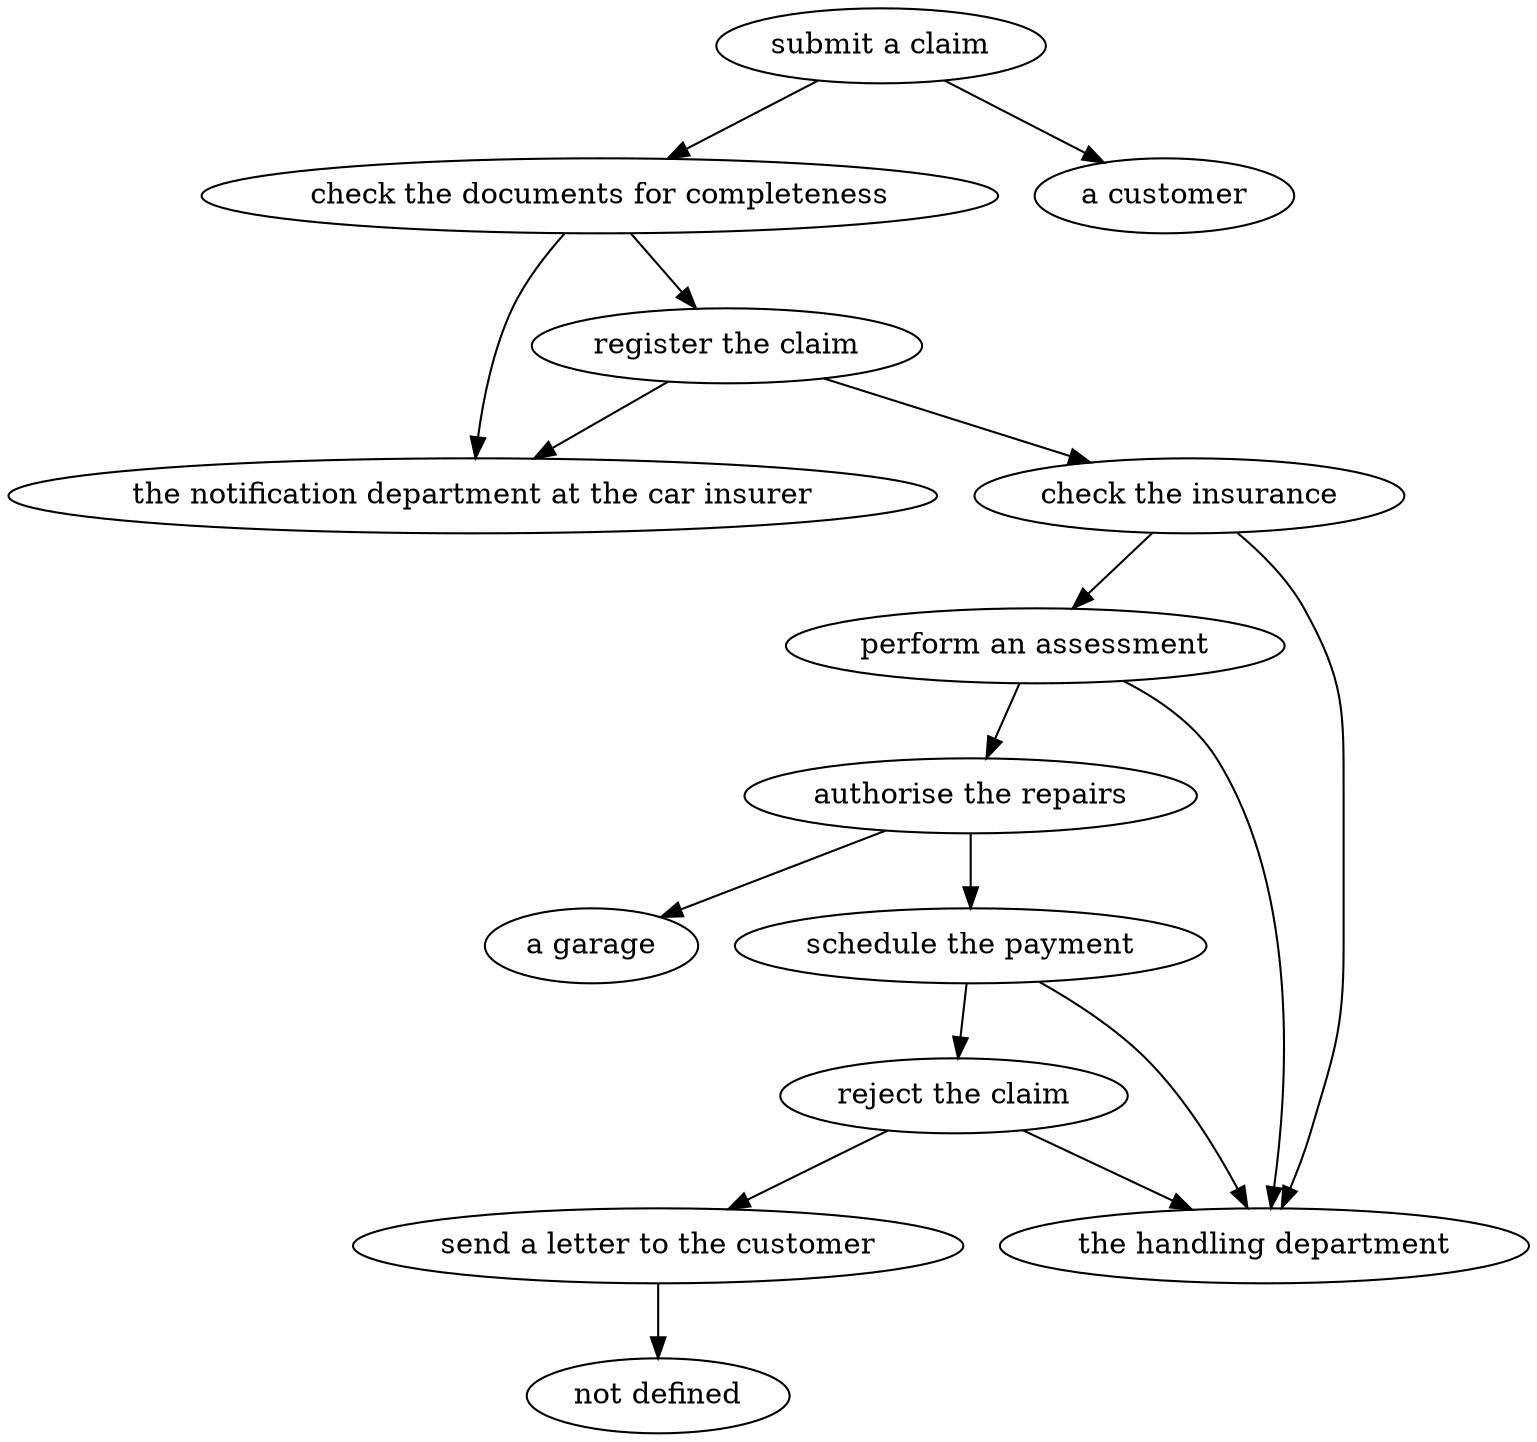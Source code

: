 strict digraph "doc-3.8" {
	graph [name="doc-3.8"];
	"submit a claim"	[attrs="{'type': 'Activity', 'label': 'submit a claim'}"];
	"check the documents for completeness"	[attrs="{'type': 'Activity', 'label': 'check the documents for completeness'}"];
	"submit a claim" -> "check the documents for completeness"	[attrs="{'type': 'flow', 'label': 'flow'}"];
	"a customer"	[attrs="{'type': 'Actor', 'label': 'a customer'}"];
	"submit a claim" -> "a customer"	[attrs="{'type': 'actor performer', 'label': 'actor performer'}"];
	"register the claim"	[attrs="{'type': 'Activity', 'label': 'register the claim'}"];
	"check the documents for completeness" -> "register the claim"	[attrs="{'type': 'flow', 'label': 'flow'}"];
	"the notification department at the car insurer"	[attrs="{'type': 'Actor', 'label': 'the notification department at the car insurer'}"];
	"check the documents for completeness" -> "the notification department at the car insurer"	[attrs="{'type': 'actor performer', 'label': 'actor performer'}"];
	"check the insurance"	[attrs="{'type': 'Activity', 'label': 'check the insurance'}"];
	"register the claim" -> "check the insurance"	[attrs="{'type': 'flow', 'label': 'flow'}"];
	"register the claim" -> "the notification department at the car insurer"	[attrs="{'type': 'actor performer', 'label': 'actor performer'}"];
	"perform an assessment"	[attrs="{'type': 'Activity', 'label': 'perform an assessment'}"];
	"check the insurance" -> "perform an assessment"	[attrs="{'type': 'flow', 'label': 'flow'}"];
	"the handling department"	[attrs="{'type': 'Actor', 'label': 'the handling department'}"];
	"check the insurance" -> "the handling department"	[attrs="{'type': 'actor performer', 'label': 'actor performer'}"];
	"authorise the repairs"	[attrs="{'type': 'Activity', 'label': 'authorise the repairs'}"];
	"perform an assessment" -> "authorise the repairs"	[attrs="{'type': 'flow', 'label': 'flow'}"];
	"perform an assessment" -> "the handling department"	[attrs="{'type': 'actor performer', 'label': 'actor performer'}"];
	"schedule the payment"	[attrs="{'type': 'Activity', 'label': 'schedule the payment'}"];
	"authorise the repairs" -> "schedule the payment"	[attrs="{'type': 'flow', 'label': 'flow'}"];
	"a garage"	[attrs="{'type': 'Actor', 'label': 'a garage'}"];
	"authorise the repairs" -> "a garage"	[attrs="{'type': 'actor performer', 'label': 'actor performer'}"];
	"reject the claim"	[attrs="{'type': 'Activity', 'label': 'reject the claim'}"];
	"schedule the payment" -> "reject the claim"	[attrs="{'type': 'flow', 'label': 'flow'}"];
	"schedule the payment" -> "the handling department"	[attrs="{'type': 'actor performer', 'label': 'actor performer'}"];
	"send a letter to the customer"	[attrs="{'type': 'Activity', 'label': 'send a letter to the customer'}"];
	"reject the claim" -> "send a letter to the customer"	[attrs="{'type': 'flow', 'label': 'flow'}"];
	"reject the claim" -> "the handling department"	[attrs="{'type': 'actor performer', 'label': 'actor performer'}"];
	"not defined"	[attrs="{'type': 'Actor', 'label': 'not defined'}"];
	"send a letter to the customer" -> "not defined"	[attrs="{'type': 'actor performer', 'label': 'actor performer'}"];
}
